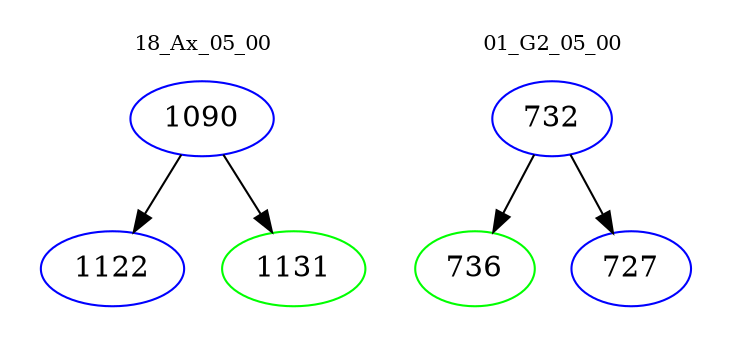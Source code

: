 digraph{
subgraph cluster_0 {
color = white
label = "18_Ax_05_00";
fontsize=10;
T0_1090 [label="1090", color="blue"]
T0_1090 -> T0_1122 [color="black"]
T0_1122 [label="1122", color="blue"]
T0_1090 -> T0_1131 [color="black"]
T0_1131 [label="1131", color="green"]
}
subgraph cluster_1 {
color = white
label = "01_G2_05_00";
fontsize=10;
T1_732 [label="732", color="blue"]
T1_732 -> T1_736 [color="black"]
T1_736 [label="736", color="green"]
T1_732 -> T1_727 [color="black"]
T1_727 [label="727", color="blue"]
}
}
